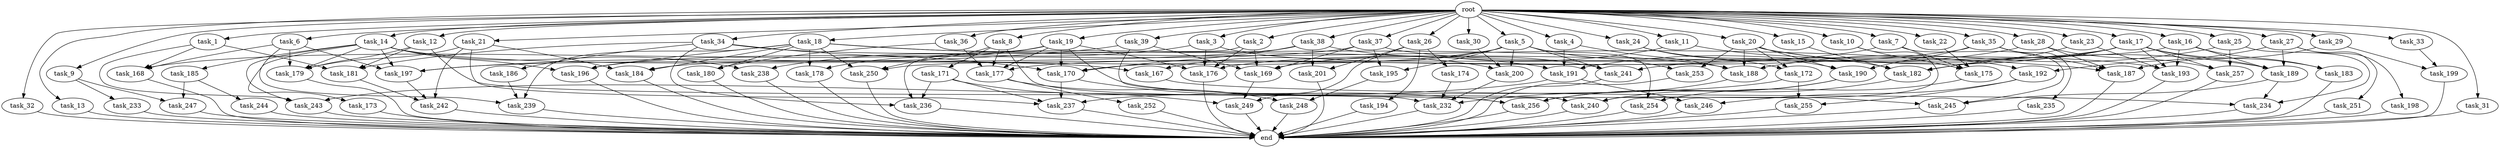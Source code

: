 digraph G {
  task_8 [size="102.400000"];
  task_239 [size="28346784153.600002"];
  task_173 [size="13743895347.200001"];
  task_17 [size="102.400000"];
  task_247 [size="93630287052.800003"];
  task_32 [size="102.400000"];
  task_242 [size="100502234726.400009"];
  task_35 [size="102.400000"];
  task_26 [size="102.400000"];
  task_15 [size="102.400000"];
  task_252 [size="42090679500.800003"];
  task_251 [size="21474836480.000000"];
  task_167 [size="55834574848.000000"];
  task_255 [size="109951162777.600006"];
  task_33 [size="102.400000"];
  task_186 [size="69578470195.199997"];
  task_181 [size="85040352460.800003"];
  task_241 [size="118541097369.600006"];
  task_233 [size="85899345920.000000"];
  task_176 [size="199286482534.400024"];
  task_13 [size="102.400000"];
  task_30 [size="102.400000"];
  task_5 [size="102.400000"];
  task_200 [size="139156940390.399994"];
  task_201 [size="107374182400.000000"];
  task_6 [size="102.400000"];
  task_7 [size="102.400000"];
  task_240 [size="23192823398.400002"];
  task_22 [size="102.400000"];
  task_169 [size="165785737625.600006"];
  task_3 [size="102.400000"];
  task_179 [size="85040352460.800003"];
  task_187 [size="115964116992.000000"];
  task_188 [size="236223201280.000000"];
  task_236 [size="186401580646.400024"];
  task_232 [size="172657685299.200012"];
  task_183 [size="124554051584.000000"];
  task_234 [size="181247619891.200012"];
  task_193 [size="158913789952.000000"];
  task_16 [size="102.400000"];
  task_191 [size="67001489817.600006"];
  task_175 [size="32641751449.600002"];
  task_253 [size="97066260889.600006"];
  task_189 [size="201004469452.800018"];
  root [size="0.000000"];
  task_182 [size="226774273228.800018"];
  task_245 [size="94489280512.000000"];
  task_12 [size="102.400000"];
  task_21 [size="102.400000"];
  task_18 [size="102.400000"];
  task_180 [size="73014444032.000000"];
  task_31 [size="102.400000"];
  task_244 [size="7730941132.800000"];
  task_9 [size="102.400000"];
  task_237 [size="170080704921.600006"];
  task_1 [size="102.400000"];
  task_192 [size="76450417868.800003"];
  task_28 [size="102.400000"];
  task_174 [size="85899345920.000000"];
  task_177 [size="125413045043.200012"];
  task_29 [size="102.400000"];
  task_185 [size="13743895347.200001"];
  task_34 [size="102.400000"];
  task_10 [size="102.400000"];
  task_178 [size="6871947673.600000"];
  task_194 [size="85899345920.000000"];
  task_2 [size="102.400000"];
  task_171 [size="30923764531.200001"];
  end [size="0.000000"];
  task_184 [size="87617332838.400009"];
  task_197 [size="78168404787.199997"];
  task_38 [size="102.400000"];
  task_39 [size="102.400000"];
  task_14 [size="102.400000"];
  task_24 [size="102.400000"];
  task_198 [size="21474836480.000000"];
  task_195 [size="45526653337.600006"];
  task_243 [size="76450417868.800003"];
  task_257 [size="146028888064.000000"];
  task_19 [size="102.400000"];
  task_36 [size="102.400000"];
  task_196 [size="20615843020.800003"];
  task_170 [size="164067750707.200012"];
  task_25 [size="102.400000"];
  task_4 [size="102.400000"];
  task_235 [size="69578470195.199997"];
  task_27 [size="102.400000"];
  task_254 [size="55834574848.000000"];
  task_23 [size="102.400000"];
  task_37 [size="102.400000"];
  task_256 [size="102220221644.800003"];
  task_168 [size="32641751449.600002"];
  task_11 [size="102.400000"];
  task_190 [size="166644731084.800018"];
  task_249 [size="130567005798.400009"];
  task_172 [size="97066260889.600006"];
  task_250 [size="103938208563.200012"];
  task_246 [size="109951162777.600006"];
  task_20 [size="102.400000"];
  task_199 [size="35218731827.200005"];
  task_238 [size="68719476736.000000"];
  task_248 [size="63565515980.800003"];

  task_8 -> task_250 [size="301989888.000000"];
  task_8 -> task_177 [size="301989888.000000"];
  task_8 -> task_171 [size="301989888.000000"];
  task_8 -> task_232 [size="301989888.000000"];
  task_239 -> end [size="1.000000"];
  task_173 -> end [size="1.000000"];
  task_17 -> task_189 [size="536870912.000000"];
  task_17 -> task_257 [size="536870912.000000"];
  task_17 -> task_176 [size="536870912.000000"];
  task_17 -> task_182 [size="536870912.000000"];
  task_17 -> task_183 [size="536870912.000000"];
  task_17 -> task_241 [size="536870912.000000"];
  task_17 -> task_193 [size="536870912.000000"];
  task_247 -> end [size="1.000000"];
  task_32 -> end [size="1.000000"];
  task_242 -> end [size="1.000000"];
  task_35 -> task_190 [size="679477248.000000"];
  task_35 -> task_235 [size="679477248.000000"];
  task_35 -> task_170 [size="679477248.000000"];
  task_35 -> task_187 [size="679477248.000000"];
  task_26 -> task_194 [size="838860800.000000"];
  task_26 -> task_201 [size="838860800.000000"];
  task_26 -> task_174 [size="838860800.000000"];
  task_26 -> task_249 [size="838860800.000000"];
  task_15 -> task_182 [size="838860800.000000"];
  task_252 -> end [size="1.000000"];
  task_251 -> end [size="1.000000"];
  task_167 -> task_234 [size="411041792.000000"];
  task_255 -> end [size="1.000000"];
  task_33 -> task_199 [size="134217728.000000"];
  task_186 -> task_239 [size="33554432.000000"];
  task_181 -> task_242 [size="536870912.000000"];
  task_241 -> end [size="1.000000"];
  task_233 -> end [size="1.000000"];
  task_176 -> end [size="1.000000"];
  task_13 -> end [size="1.000000"];
  task_30 -> task_200 [size="411041792.000000"];
  task_5 -> task_167 [size="411041792.000000"];
  task_5 -> task_195 [size="411041792.000000"];
  task_5 -> task_200 [size="411041792.000000"];
  task_5 -> task_184 [size="411041792.000000"];
  task_5 -> task_241 [size="411041792.000000"];
  task_5 -> task_253 [size="411041792.000000"];
  task_5 -> task_254 [size="411041792.000000"];
  task_200 -> task_232 [size="134217728.000000"];
  task_201 -> end [size="1.000000"];
  task_6 -> task_239 [size="209715200.000000"];
  task_6 -> task_197 [size="209715200.000000"];
  task_6 -> task_179 [size="209715200.000000"];
  task_6 -> task_168 [size="209715200.000000"];
  task_7 -> task_245 [size="209715200.000000"];
  task_7 -> task_175 [size="209715200.000000"];
  task_7 -> task_177 [size="209715200.000000"];
  task_240 -> end [size="1.000000"];
  task_22 -> task_175 [size="33554432.000000"];
  task_169 -> task_249 [size="134217728.000000"];
  task_3 -> task_200 [size="536870912.000000"];
  task_3 -> task_176 [size="536870912.000000"];
  task_3 -> task_238 [size="536870912.000000"];
  task_179 -> end [size="1.000000"];
  task_187 -> end [size="1.000000"];
  task_188 -> task_232 [size="411041792.000000"];
  task_236 -> end [size="1.000000"];
  task_232 -> end [size="1.000000"];
  task_183 -> end [size="1.000000"];
  task_234 -> end [size="1.000000"];
  task_193 -> end [size="1.000000"];
  task_16 -> task_189 [size="679477248.000000"];
  task_16 -> task_183 [size="679477248.000000"];
  task_16 -> task_250 [size="679477248.000000"];
  task_16 -> task_193 [size="679477248.000000"];
  task_191 -> task_246 [size="536870912.000000"];
  task_191 -> task_243 [size="536870912.000000"];
  task_175 -> task_254 [size="134217728.000000"];
  task_253 -> end [size="1.000000"];
  task_189 -> task_245 [size="679477248.000000"];
  task_189 -> task_234 [size="679477248.000000"];
  root -> task_8 [size="1.000000"];
  root -> task_14 [size="1.000000"];
  root -> task_24 [size="1.000000"];
  root -> task_13 [size="1.000000"];
  root -> task_33 [size="1.000000"];
  root -> task_12 [size="1.000000"];
  root -> task_21 [size="1.000000"];
  root -> task_18 [size="1.000000"];
  root -> task_22 [size="1.000000"];
  root -> task_31 [size="1.000000"];
  root -> task_9 [size="1.000000"];
  root -> task_5 [size="1.000000"];
  root -> task_36 [size="1.000000"];
  root -> task_32 [size="1.000000"];
  root -> task_26 [size="1.000000"];
  root -> task_15 [size="1.000000"];
  root -> task_6 [size="1.000000"];
  root -> task_4 [size="1.000000"];
  root -> task_25 [size="1.000000"];
  root -> task_30 [size="1.000000"];
  root -> task_34 [size="1.000000"];
  root -> task_3 [size="1.000000"];
  root -> task_19 [size="1.000000"];
  root -> task_10 [size="1.000000"];
  root -> task_23 [size="1.000000"];
  root -> task_37 [size="1.000000"];
  root -> task_39 [size="1.000000"];
  root -> task_1 [size="1.000000"];
  root -> task_11 [size="1.000000"];
  root -> task_17 [size="1.000000"];
  root -> task_2 [size="1.000000"];
  root -> task_29 [size="1.000000"];
  root -> task_20 [size="1.000000"];
  root -> task_35 [size="1.000000"];
  root -> task_7 [size="1.000000"];
  root -> task_27 [size="1.000000"];
  root -> task_38 [size="1.000000"];
  root -> task_28 [size="1.000000"];
  root -> task_16 [size="1.000000"];
  task_182 -> task_256 [size="301989888.000000"];
  task_245 -> end [size="1.000000"];
  task_12 -> task_181 [size="75497472.000000"];
  task_12 -> task_179 [size="75497472.000000"];
  task_12 -> task_240 [size="75497472.000000"];
  task_21 -> task_242 [size="411041792.000000"];
  task_21 -> task_184 [size="411041792.000000"];
  task_21 -> task_179 [size="411041792.000000"];
  task_21 -> task_237 [size="411041792.000000"];
  task_18 -> task_239 [size="33554432.000000"];
  task_18 -> task_187 [size="33554432.000000"];
  task_18 -> task_191 [size="33554432.000000"];
  task_18 -> task_196 [size="33554432.000000"];
  task_18 -> task_184 [size="33554432.000000"];
  task_18 -> task_250 [size="33554432.000000"];
  task_18 -> task_180 [size="33554432.000000"];
  task_18 -> task_178 [size="33554432.000000"];
  task_180 -> end [size="1.000000"];
  task_31 -> end [size="1.000000"];
  task_244 -> end [size="1.000000"];
  task_9 -> task_233 [size="838860800.000000"];
  task_9 -> task_247 [size="838860800.000000"];
  task_237 -> end [size="1.000000"];
  task_1 -> task_181 [size="75497472.000000"];
  task_1 -> task_168 [size="75497472.000000"];
  task_1 -> task_243 [size="75497472.000000"];
  task_192 -> task_255 [size="536870912.000000"];
  task_192 -> task_246 [size="536870912.000000"];
  task_28 -> task_191 [size="209715200.000000"];
  task_28 -> task_257 [size="209715200.000000"];
  task_28 -> task_187 [size="209715200.000000"];
  task_174 -> task_232 [size="838860800.000000"];
  task_177 -> task_252 [size="411041792.000000"];
  task_177 -> task_248 [size="411041792.000000"];
  task_29 -> task_199 [size="209715200.000000"];
  task_29 -> task_187 [size="209715200.000000"];
  task_185 -> task_247 [size="75497472.000000"];
  task_185 -> task_244 [size="75497472.000000"];
  task_34 -> task_188 [size="679477248.000000"];
  task_34 -> task_181 [size="679477248.000000"];
  task_34 -> task_170 [size="679477248.000000"];
  task_34 -> task_236 [size="679477248.000000"];
  task_34 -> task_186 [size="679477248.000000"];
  task_10 -> task_175 [size="75497472.000000"];
  task_10 -> task_240 [size="75497472.000000"];
  task_178 -> end [size="1.000000"];
  task_194 -> end [size="1.000000"];
  task_2 -> task_236 [size="838860800.000000"];
  task_2 -> task_169 [size="838860800.000000"];
  task_2 -> task_176 [size="838860800.000000"];
  task_171 -> task_249 [size="301989888.000000"];
  task_171 -> task_236 [size="301989888.000000"];
  task_171 -> task_237 [size="301989888.000000"];
  task_184 -> end [size="1.000000"];
  task_197 -> task_242 [size="33554432.000000"];
  task_38 -> task_201 [size="209715200.000000"];
  task_38 -> task_170 [size="209715200.000000"];
  task_38 -> task_197 [size="209715200.000000"];
  task_38 -> task_241 [size="209715200.000000"];
  task_39 -> task_169 [size="209715200.000000"];
  task_39 -> task_197 [size="209715200.000000"];
  task_39 -> task_256 [size="209715200.000000"];
  task_14 -> task_185 [size="134217728.000000"];
  task_14 -> task_167 [size="134217728.000000"];
  task_14 -> task_179 [size="134217728.000000"];
  task_14 -> task_173 [size="134217728.000000"];
  task_14 -> task_196 [size="134217728.000000"];
  task_14 -> task_197 [size="134217728.000000"];
  task_14 -> task_243 [size="134217728.000000"];
  task_14 -> task_238 [size="134217728.000000"];
  task_24 -> task_190 [size="411041792.000000"];
  task_24 -> task_172 [size="411041792.000000"];
  task_198 -> end [size="1.000000"];
  task_195 -> task_248 [size="209715200.000000"];
  task_243 -> end [size="1.000000"];
  task_257 -> end [size="1.000000"];
  task_19 -> task_176 [size="33554432.000000"];
  task_19 -> task_245 [size="33554432.000000"];
  task_19 -> task_170 [size="33554432.000000"];
  task_19 -> task_177 [size="33554432.000000"];
  task_19 -> task_168 [size="33554432.000000"];
  task_19 -> task_178 [size="33554432.000000"];
  task_36 -> task_180 [size="679477248.000000"];
  task_36 -> task_177 [size="679477248.000000"];
  task_196 -> end [size="1.000000"];
  task_170 -> task_237 [size="411041792.000000"];
  task_170 -> task_256 [size="411041792.000000"];
  task_25 -> task_188 [size="679477248.000000"];
  task_25 -> task_257 [size="679477248.000000"];
  task_25 -> task_234 [size="679477248.000000"];
  task_4 -> task_188 [size="411041792.000000"];
  task_4 -> task_191 [size="411041792.000000"];
  task_235 -> end [size="1.000000"];
  task_27 -> task_189 [size="209715200.000000"];
  task_27 -> task_198 [size="209715200.000000"];
  task_27 -> task_192 [size="209715200.000000"];
  task_27 -> task_251 [size="209715200.000000"];
  task_254 -> end [size="1.000000"];
  task_23 -> task_182 [size="301989888.000000"];
  task_23 -> task_193 [size="301989888.000000"];
  task_37 -> task_196 [size="33554432.000000"];
  task_37 -> task_169 [size="33554432.000000"];
  task_37 -> task_195 [size="33554432.000000"];
  task_37 -> task_193 [size="33554432.000000"];
  task_256 -> end [size="1.000000"];
  task_168 -> end [size="1.000000"];
  task_11 -> task_169 [size="536870912.000000"];
  task_11 -> task_182 [size="536870912.000000"];
  task_190 -> task_256 [size="75497472.000000"];
  task_190 -> task_240 [size="75497472.000000"];
  task_249 -> end [size="1.000000"];
  task_172 -> task_237 [size="536870912.000000"];
  task_172 -> task_255 [size="536870912.000000"];
  task_250 -> end [size="1.000000"];
  task_246 -> end [size="1.000000"];
  task_20 -> task_190 [size="536870912.000000"];
  task_20 -> task_172 [size="536870912.000000"];
  task_20 -> task_189 [size="536870912.000000"];
  task_20 -> task_188 [size="536870912.000000"];
  task_20 -> task_192 [size="536870912.000000"];
  task_20 -> task_253 [size="536870912.000000"];
  task_199 -> end [size="1.000000"];
  task_238 -> end [size="1.000000"];
  task_248 -> end [size="1.000000"];
}
